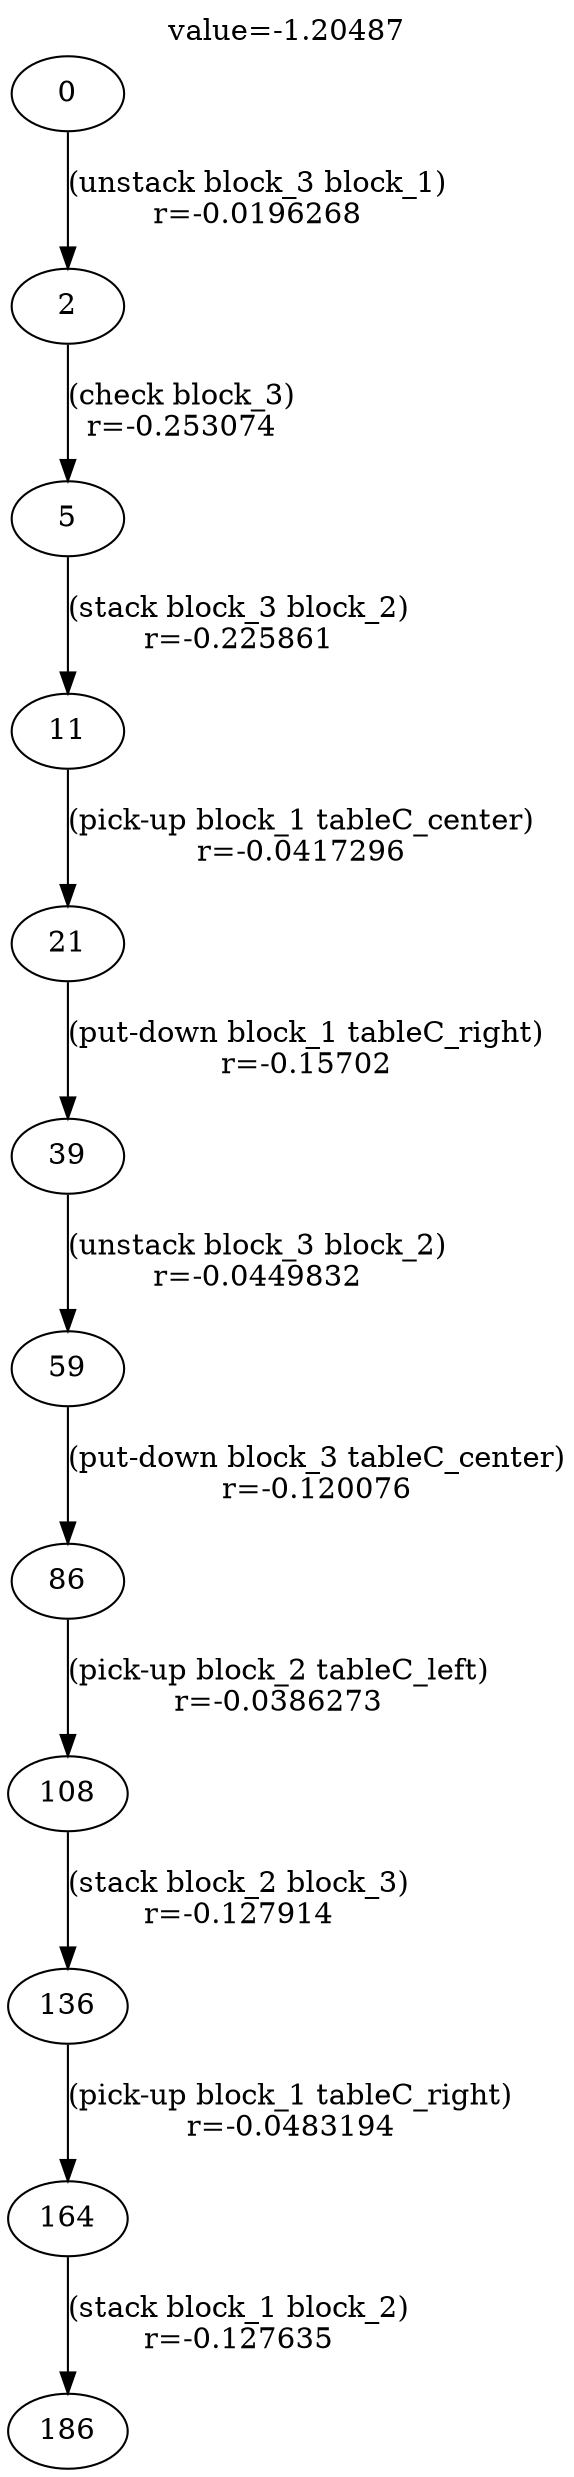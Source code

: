 digraph g{
label="value=-1.20487"
labelloc=top
0->2 [ label="(unstack block_3 block_1)
r=-0.0196268" ];
2->5 [ label="(check block_3)
r=-0.253074" ];
5->11 [ label="(stack block_3 block_2)
r=-0.225861" ];
11->21 [ label="(pick-up block_1 tableC_center)
r=-0.0417296" ];
21->39 [ label="(put-down block_1 tableC_right)
r=-0.15702" ];
39->59 [ label="(unstack block_3 block_2)
r=-0.0449832" ];
59->86 [ label="(put-down block_3 tableC_center)
r=-0.120076" ];
86->108 [ label="(pick-up block_2 tableC_left)
r=-0.0386273" ];
108->136 [ label="(stack block_2 block_3)
r=-0.127914" ];
136->164 [ label="(pick-up block_1 tableC_right)
r=-0.0483194" ];
164->186 [ label="(stack block_1 block_2)
r=-0.127635" ];
}
